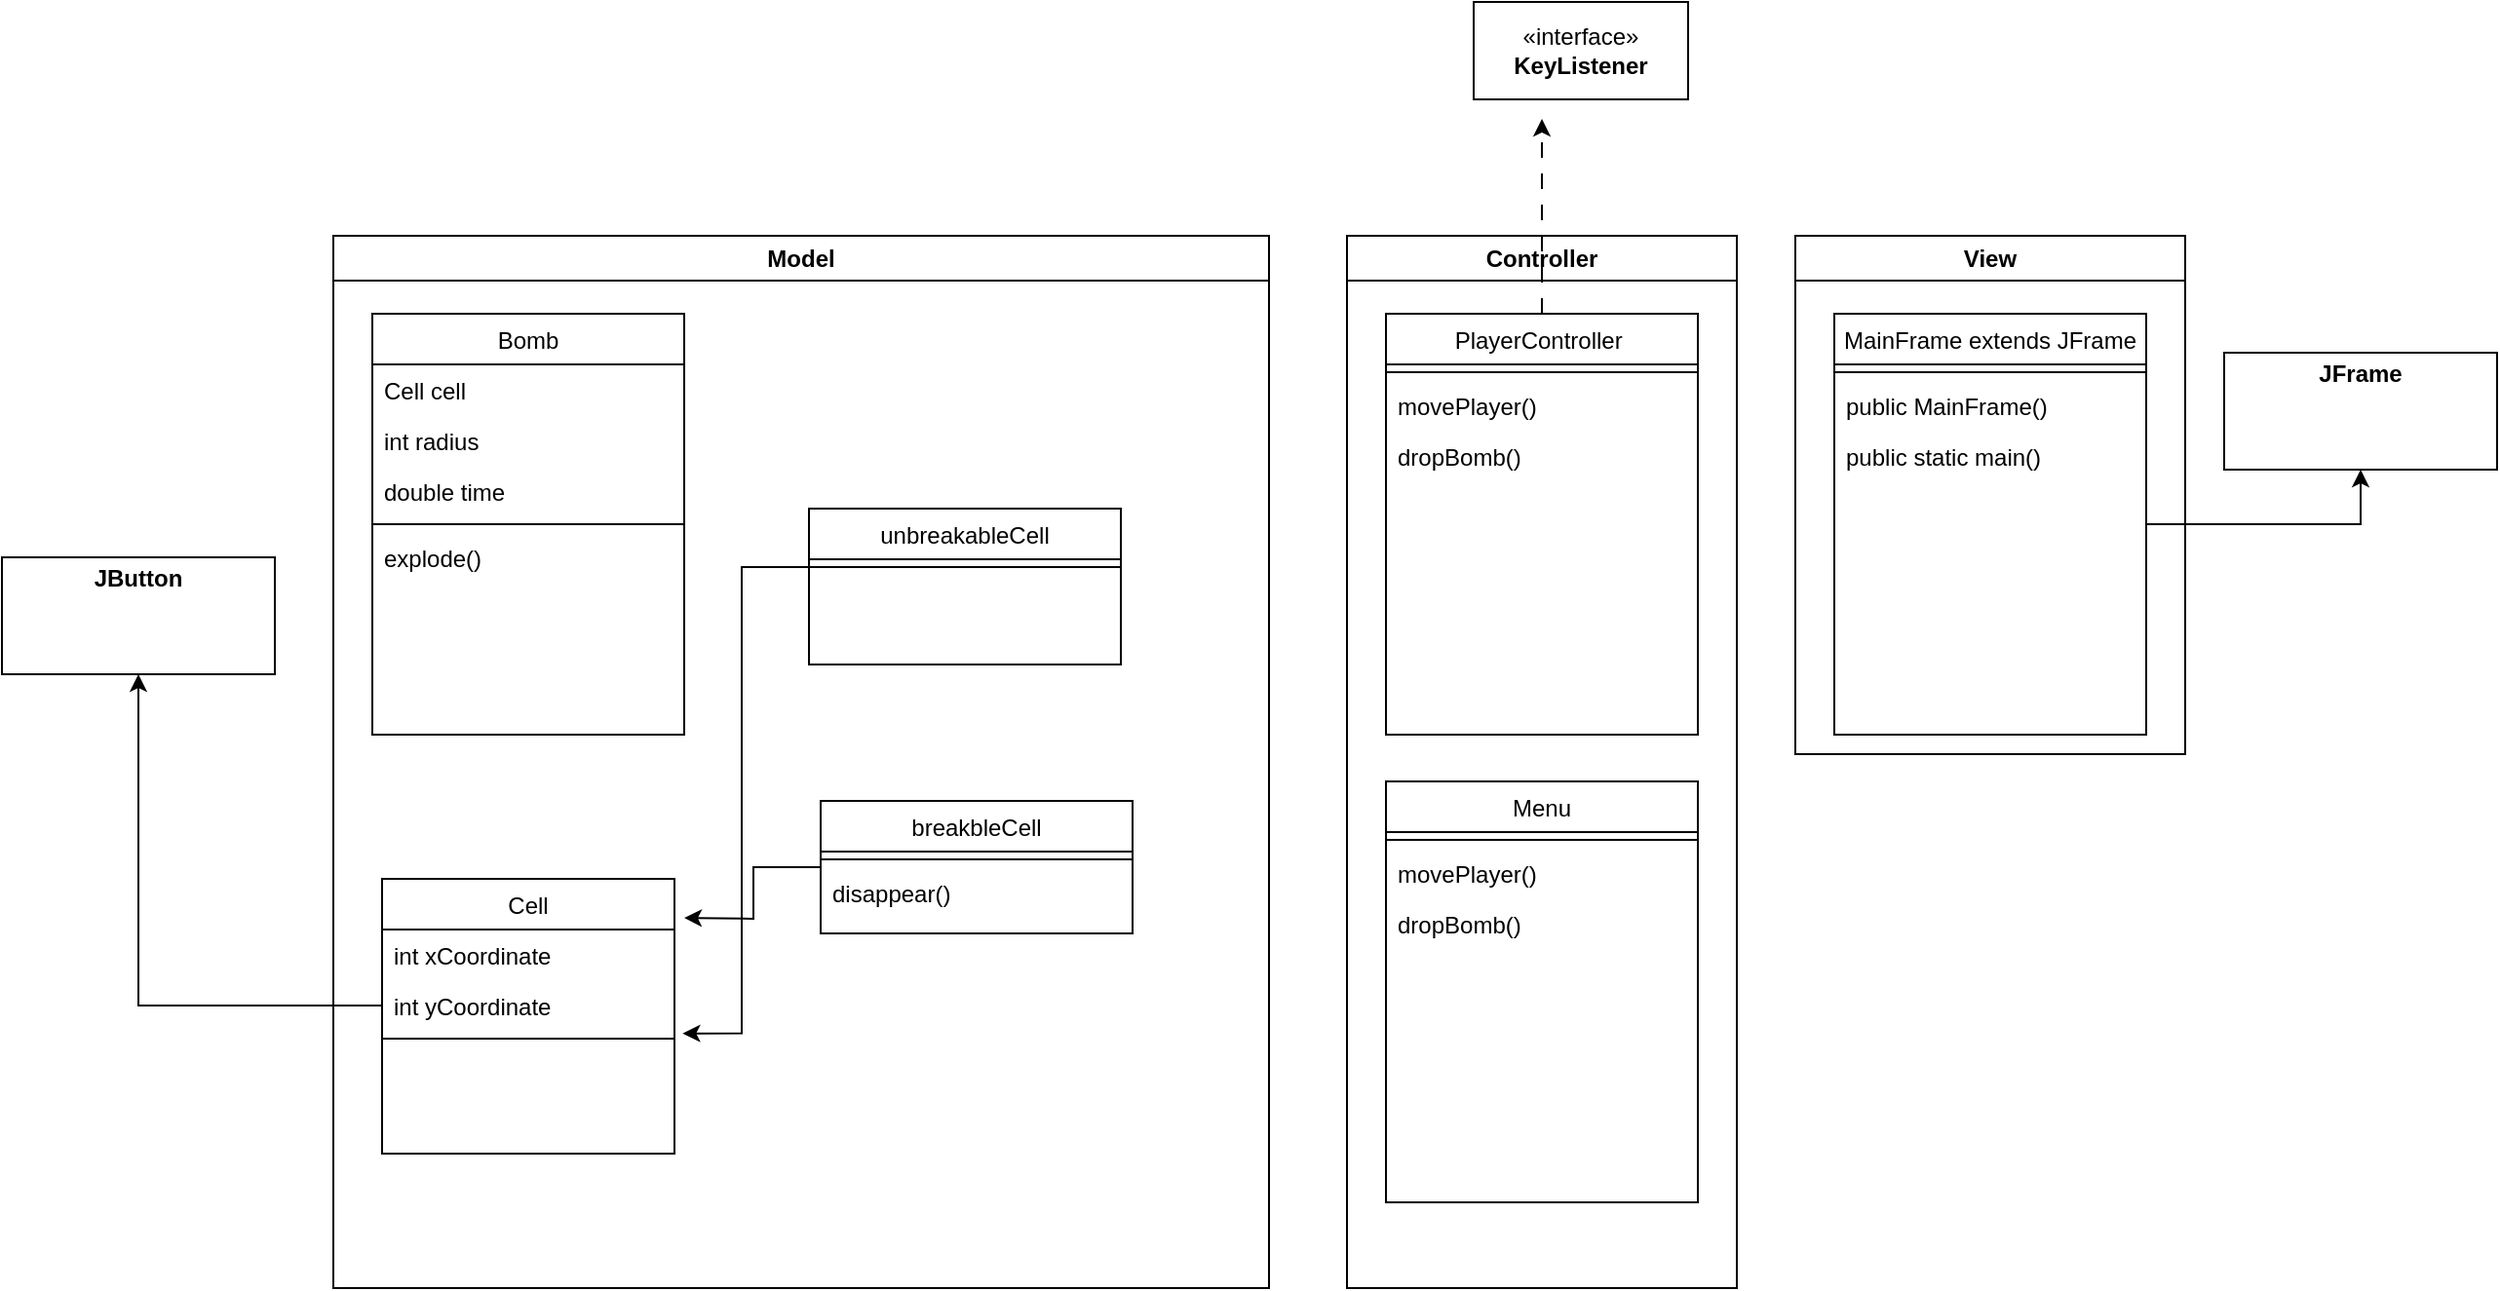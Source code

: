 <mxfile version="24.4.13" type="onedrive">
  <diagram id="C5RBs43oDa-KdzZeNtuy" name="Page-1">
    <mxGraphModel grid="1" page="1" gridSize="10" guides="1" tooltips="1" connect="1" arrows="1" fold="1" pageScale="1" pageWidth="827" pageHeight="1169" math="0" shadow="0">
      <root>
        <mxCell id="WIyWlLk6GJQsqaUBKTNV-0" />
        <mxCell id="WIyWlLk6GJQsqaUBKTNV-1" parent="WIyWlLk6GJQsqaUBKTNV-0" />
        <mxCell id="SvHluJgoHoBo37kigCSk-29" value="Model" style="swimlane;whiteSpace=wrap;html=1;" vertex="1" parent="WIyWlLk6GJQsqaUBKTNV-1">
          <mxGeometry x="90" y="360" width="480" height="540" as="geometry" />
        </mxCell>
        <mxCell id="JDhvidMM-WUfy91cAQVG-0" value="Cell" style="swimlane;fontStyle=0;align=center;verticalAlign=top;childLayout=stackLayout;horizontal=1;startSize=26;horizontalStack=0;resizeParent=1;resizeLast=0;collapsible=1;marginBottom=0;rounded=0;shadow=0;strokeWidth=1;" vertex="1" parent="SvHluJgoHoBo37kigCSk-29">
          <mxGeometry x="25" y="330" width="150" height="141" as="geometry">
            <mxRectangle x="350" y="70" width="160" height="26" as="alternateBounds" />
          </mxGeometry>
        </mxCell>
        <mxCell id="JDhvidMM-WUfy91cAQVG-1" value="int xCoordinate" style="text;align=left;verticalAlign=top;spacingLeft=4;spacingRight=4;overflow=hidden;rotatable=0;points=[[0,0.5],[1,0.5]];portConstraint=eastwest;" vertex="1" parent="JDhvidMM-WUfy91cAQVG-0">
          <mxGeometry y="26" width="150" height="26" as="geometry" />
        </mxCell>
        <mxCell id="JDhvidMM-WUfy91cAQVG-2" value="int yCoordinate" style="text;align=left;verticalAlign=top;spacingLeft=4;spacingRight=4;overflow=hidden;rotatable=0;points=[[0,0.5],[1,0.5]];portConstraint=eastwest;rounded=0;shadow=0;html=0;" vertex="1" parent="JDhvidMM-WUfy91cAQVG-0">
          <mxGeometry y="52" width="150" height="26" as="geometry" />
        </mxCell>
        <mxCell id="JDhvidMM-WUfy91cAQVG-6" value="" style="line;html=1;strokeWidth=1;align=left;verticalAlign=middle;spacingTop=-1;spacingLeft=3;spacingRight=3;rotatable=0;labelPosition=right;points=[];portConstraint=eastwest;" vertex="1" parent="JDhvidMM-WUfy91cAQVG-0">
          <mxGeometry y="78" width="150" height="8" as="geometry" />
        </mxCell>
        <mxCell id="SvHluJgoHoBo37kigCSk-0" value="unbreakableCell" style="swimlane;fontStyle=0;align=center;verticalAlign=top;childLayout=stackLayout;horizontal=1;startSize=26;horizontalStack=0;resizeParent=1;resizeLast=0;collapsible=1;marginBottom=0;rounded=0;shadow=0;strokeWidth=1;" vertex="1" parent="SvHluJgoHoBo37kigCSk-29">
          <mxGeometry x="244" y="140" width="160" height="80" as="geometry">
            <mxRectangle x="350" y="70" width="160" height="26" as="alternateBounds" />
          </mxGeometry>
        </mxCell>
        <mxCell id="SvHluJgoHoBo37kigCSk-4" value="" style="line;html=1;strokeWidth=1;align=left;verticalAlign=middle;spacingTop=-1;spacingLeft=3;spacingRight=3;rotatable=0;labelPosition=right;points=[];portConstraint=eastwest;" vertex="1" parent="SvHluJgoHoBo37kigCSk-0">
          <mxGeometry y="26" width="160" height="8" as="geometry" />
        </mxCell>
        <mxCell id="SvHluJgoHoBo37kigCSk-47" style="edgeStyle=orthogonalEdgeStyle;rounded=0;orthogonalLoop=1;jettySize=auto;html=1;" edge="1" parent="SvHluJgoHoBo37kigCSk-29" source="SvHluJgoHoBo37kigCSk-7">
          <mxGeometry relative="1" as="geometry">
            <mxPoint x="180" y="350" as="targetPoint" />
          </mxGeometry>
        </mxCell>
        <mxCell id="SvHluJgoHoBo37kigCSk-7" value="breakbleCell" style="swimlane;fontStyle=0;align=center;verticalAlign=top;childLayout=stackLayout;horizontal=1;startSize=26;horizontalStack=0;resizeParent=1;resizeLast=0;collapsible=1;marginBottom=0;rounded=0;shadow=0;strokeWidth=1;" vertex="1" parent="SvHluJgoHoBo37kigCSk-29">
          <mxGeometry x="250" y="290" width="160" height="68" as="geometry">
            <mxRectangle x="350" y="70" width="160" height="26" as="alternateBounds" />
          </mxGeometry>
        </mxCell>
        <mxCell id="SvHluJgoHoBo37kigCSk-8" value="" style="line;html=1;strokeWidth=1;align=left;verticalAlign=middle;spacingTop=-1;spacingLeft=3;spacingRight=3;rotatable=0;labelPosition=right;points=[];portConstraint=eastwest;" vertex="1" parent="SvHluJgoHoBo37kigCSk-7">
          <mxGeometry y="26" width="160" height="8" as="geometry" />
        </mxCell>
        <mxCell id="SvHluJgoHoBo37kigCSk-12" value="disappear()" style="text;align=left;verticalAlign=top;spacingLeft=4;spacingRight=4;overflow=hidden;rotatable=0;points=[[0,0.5],[1,0.5]];portConstraint=eastwest;rounded=0;shadow=0;html=0;" vertex="1" parent="SvHluJgoHoBo37kigCSk-7">
          <mxGeometry y="34" width="160" height="26" as="geometry" />
        </mxCell>
        <mxCell id="zkfFHV4jXpPFQw0GAbJ--17" value="Bomb" style="swimlane;fontStyle=0;align=center;verticalAlign=top;childLayout=stackLayout;horizontal=1;startSize=26;horizontalStack=0;resizeParent=1;resizeLast=0;collapsible=1;marginBottom=0;rounded=0;shadow=0;strokeWidth=1;" vertex="1" parent="SvHluJgoHoBo37kigCSk-29">
          <mxGeometry x="20" y="40" width="160" height="216" as="geometry">
            <mxRectangle x="550" y="140" width="160" height="26" as="alternateBounds" />
          </mxGeometry>
        </mxCell>
        <mxCell id="zkfFHV4jXpPFQw0GAbJ--18" value="Cell cell" style="text;align=left;verticalAlign=top;spacingLeft=4;spacingRight=4;overflow=hidden;rotatable=0;points=[[0,0.5],[1,0.5]];portConstraint=eastwest;" vertex="1" parent="zkfFHV4jXpPFQw0GAbJ--17">
          <mxGeometry y="26" width="160" height="26" as="geometry" />
        </mxCell>
        <mxCell id="SvHluJgoHoBo37kigCSk-11" value="int radius" style="text;align=left;verticalAlign=top;spacingLeft=4;spacingRight=4;overflow=hidden;rotatable=0;points=[[0,0.5],[1,0.5]];portConstraint=eastwest;rounded=0;shadow=0;html=0;" vertex="1" parent="zkfFHV4jXpPFQw0GAbJ--17">
          <mxGeometry y="52" width="160" height="26" as="geometry" />
        </mxCell>
        <mxCell id="zkfFHV4jXpPFQw0GAbJ--20" value="double time" style="text;align=left;verticalAlign=top;spacingLeft=4;spacingRight=4;overflow=hidden;rotatable=0;points=[[0,0.5],[1,0.5]];portConstraint=eastwest;rounded=0;shadow=0;html=0;" vertex="1" parent="zkfFHV4jXpPFQw0GAbJ--17">
          <mxGeometry y="78" width="160" height="26" as="geometry" />
        </mxCell>
        <mxCell id="zkfFHV4jXpPFQw0GAbJ--23" value="" style="line;html=1;strokeWidth=1;align=left;verticalAlign=middle;spacingTop=-1;spacingLeft=3;spacingRight=3;rotatable=0;labelPosition=right;points=[];portConstraint=eastwest;" vertex="1" parent="zkfFHV4jXpPFQw0GAbJ--17">
          <mxGeometry y="104" width="160" height="8" as="geometry" />
        </mxCell>
        <mxCell id="SvHluJgoHoBo37kigCSk-13" value="explode()" style="text;align=left;verticalAlign=top;spacingLeft=4;spacingRight=4;overflow=hidden;rotatable=0;points=[[0,0.5],[1,0.5]];portConstraint=eastwest;rounded=0;shadow=0;html=0;" vertex="1" parent="zkfFHV4jXpPFQw0GAbJ--17">
          <mxGeometry y="112" width="160" height="26" as="geometry" />
        </mxCell>
        <mxCell id="SvHluJgoHoBo37kigCSk-46" style="edgeStyle=orthogonalEdgeStyle;rounded=0;orthogonalLoop=1;jettySize=auto;html=1;entryX=1.028;entryY=1.051;entryDx=0;entryDy=0;entryPerimeter=0;" edge="1" parent="SvHluJgoHoBo37kigCSk-29" source="SvHluJgoHoBo37kigCSk-4" target="JDhvidMM-WUfy91cAQVG-2">
          <mxGeometry relative="1" as="geometry" />
        </mxCell>
        <mxCell id="SvHluJgoHoBo37kigCSk-30" value="View" style="swimlane;whiteSpace=wrap;html=1;" vertex="1" parent="WIyWlLk6GJQsqaUBKTNV-1">
          <mxGeometry x="840" y="360" width="200" height="266" as="geometry" />
        </mxCell>
        <mxCell id="SvHluJgoHoBo37kigCSk-16" value="MainFrame extends JFrame" style="swimlane;fontStyle=0;align=center;verticalAlign=top;childLayout=stackLayout;horizontal=1;startSize=26;horizontalStack=0;resizeParent=1;resizeLast=0;collapsible=1;marginBottom=0;rounded=0;shadow=0;strokeWidth=1;" vertex="1" parent="SvHluJgoHoBo37kigCSk-30">
          <mxGeometry x="20" y="40" width="160" height="216" as="geometry">
            <mxRectangle x="550" y="140" width="160" height="26" as="alternateBounds" />
          </mxGeometry>
        </mxCell>
        <mxCell id="SvHluJgoHoBo37kigCSk-20" value="" style="line;html=1;strokeWidth=1;align=left;verticalAlign=middle;spacingTop=-1;spacingLeft=3;spacingRight=3;rotatable=0;labelPosition=right;points=[];portConstraint=eastwest;" vertex="1" parent="SvHluJgoHoBo37kigCSk-16">
          <mxGeometry y="26" width="160" height="8" as="geometry" />
        </mxCell>
        <mxCell id="SvHluJgoHoBo37kigCSk-22" value="public MainFrame()" style="text;align=left;verticalAlign=top;spacingLeft=4;spacingRight=4;overflow=hidden;rotatable=0;points=[[0,0.5],[1,0.5]];portConstraint=eastwest;rounded=0;shadow=0;html=0;" vertex="1" parent="SvHluJgoHoBo37kigCSk-16">
          <mxGeometry y="34" width="160" height="26" as="geometry" />
        </mxCell>
        <mxCell id="SvHluJgoHoBo37kigCSk-23" value="public static main()" style="text;align=left;verticalAlign=top;spacingLeft=4;spacingRight=4;overflow=hidden;rotatable=0;points=[[0,0.5],[1,0.5]];portConstraint=eastwest;rounded=0;shadow=0;html=0;" vertex="1" parent="SvHluJgoHoBo37kigCSk-16">
          <mxGeometry y="60" width="160" height="26" as="geometry" />
        </mxCell>
        <mxCell id="SvHluJgoHoBo37kigCSk-31" value="Controller" style="swimlane;whiteSpace=wrap;html=1;" vertex="1" parent="WIyWlLk6GJQsqaUBKTNV-1">
          <mxGeometry x="610" y="360" width="200" height="540" as="geometry" />
        </mxCell>
        <mxCell id="SvHluJgoHoBo37kigCSk-50" style="edgeStyle=orthogonalEdgeStyle;rounded=0;orthogonalLoop=1;jettySize=auto;html=1;dashed=1;dashPattern=8 8;" edge="1" parent="SvHluJgoHoBo37kigCSk-31" source="SvHluJgoHoBo37kigCSk-33">
          <mxGeometry relative="1" as="geometry">
            <mxPoint x="100" y="-60" as="targetPoint" />
          </mxGeometry>
        </mxCell>
        <mxCell id="SvHluJgoHoBo37kigCSk-33" value="PlayerController " style="swimlane;fontStyle=0;align=center;verticalAlign=top;childLayout=stackLayout;horizontal=1;startSize=26;horizontalStack=0;resizeParent=1;resizeLast=0;collapsible=1;marginBottom=0;rounded=0;shadow=0;strokeWidth=1;" vertex="1" parent="SvHluJgoHoBo37kigCSk-31">
          <mxGeometry x="20" y="40" width="160" height="216" as="geometry">
            <mxRectangle x="550" y="140" width="160" height="26" as="alternateBounds" />
          </mxGeometry>
        </mxCell>
        <mxCell id="SvHluJgoHoBo37kigCSk-37" value="" style="line;html=1;strokeWidth=1;align=left;verticalAlign=middle;spacingTop=-1;spacingLeft=3;spacingRight=3;rotatable=0;labelPosition=right;points=[];portConstraint=eastwest;" vertex="1" parent="SvHluJgoHoBo37kigCSk-33">
          <mxGeometry y="26" width="160" height="8" as="geometry" />
        </mxCell>
        <mxCell id="SvHluJgoHoBo37kigCSk-53" value="movePlayer()" style="text;align=left;verticalAlign=top;spacingLeft=4;spacingRight=4;overflow=hidden;rotatable=0;points=[[0,0.5],[1,0.5]];portConstraint=eastwest;rounded=0;shadow=0;html=0;" vertex="1" parent="SvHluJgoHoBo37kigCSk-33">
          <mxGeometry y="34" width="160" height="26" as="geometry" />
        </mxCell>
        <mxCell id="SvHluJgoHoBo37kigCSk-54" value="dropBomb()" style="text;align=left;verticalAlign=top;spacingLeft=4;spacingRight=4;overflow=hidden;rotatable=0;points=[[0,0.5],[1,0.5]];portConstraint=eastwest;rounded=0;shadow=0;html=0;" vertex="1" parent="SvHluJgoHoBo37kigCSk-33">
          <mxGeometry y="60" width="160" height="26" as="geometry" />
        </mxCell>
        <mxCell id="SvHluJgoHoBo37kigCSk-55" value="Menu" style="swimlane;fontStyle=0;align=center;verticalAlign=top;childLayout=stackLayout;horizontal=1;startSize=26;horizontalStack=0;resizeParent=1;resizeLast=0;collapsible=1;marginBottom=0;rounded=0;shadow=0;strokeWidth=1;" vertex="1" parent="SvHluJgoHoBo37kigCSk-31">
          <mxGeometry x="20" y="280" width="160" height="216" as="geometry">
            <mxRectangle x="550" y="140" width="160" height="26" as="alternateBounds" />
          </mxGeometry>
        </mxCell>
        <mxCell id="SvHluJgoHoBo37kigCSk-56" value="" style="line;html=1;strokeWidth=1;align=left;verticalAlign=middle;spacingTop=-1;spacingLeft=3;spacingRight=3;rotatable=0;labelPosition=right;points=[];portConstraint=eastwest;" vertex="1" parent="SvHluJgoHoBo37kigCSk-55">
          <mxGeometry y="26" width="160" height="8" as="geometry" />
        </mxCell>
        <mxCell id="SvHluJgoHoBo37kigCSk-57" value="movePlayer()" style="text;align=left;verticalAlign=top;spacingLeft=4;spacingRight=4;overflow=hidden;rotatable=0;points=[[0,0.5],[1,0.5]];portConstraint=eastwest;rounded=0;shadow=0;html=0;" vertex="1" parent="SvHluJgoHoBo37kigCSk-55">
          <mxGeometry y="34" width="160" height="26" as="geometry" />
        </mxCell>
        <mxCell id="SvHluJgoHoBo37kigCSk-58" value="dropBomb()" style="text;align=left;verticalAlign=top;spacingLeft=4;spacingRight=4;overflow=hidden;rotatable=0;points=[[0,0.5],[1,0.5]];portConstraint=eastwest;rounded=0;shadow=0;html=0;" vertex="1" parent="SvHluJgoHoBo37kigCSk-55">
          <mxGeometry y="60" width="160" height="26" as="geometry" />
        </mxCell>
        <mxCell id="SvHluJgoHoBo37kigCSk-40" value="&lt;p style=&quot;margin:0px;margin-top:4px;text-align:center;&quot;&gt;&lt;b&gt;JButton&lt;/b&gt;&lt;/p&gt;" style="verticalAlign=top;align=left;overflow=fill;html=1;whiteSpace=wrap;" vertex="1" parent="WIyWlLk6GJQsqaUBKTNV-1">
          <mxGeometry x="-80" y="525" width="140" height="60" as="geometry" />
        </mxCell>
        <mxCell id="SvHluJgoHoBo37kigCSk-42" style="edgeStyle=orthogonalEdgeStyle;rounded=0;orthogonalLoop=1;jettySize=auto;html=1;" edge="1" parent="WIyWlLk6GJQsqaUBKTNV-1" source="JDhvidMM-WUfy91cAQVG-2" target="SvHluJgoHoBo37kigCSk-40">
          <mxGeometry relative="1" as="geometry" />
        </mxCell>
        <mxCell id="SvHluJgoHoBo37kigCSk-48" value="«interface»&lt;br&gt;&lt;b&gt;KeyListener&lt;/b&gt;" style="html=1;whiteSpace=wrap;" vertex="1" parent="WIyWlLk6GJQsqaUBKTNV-1">
          <mxGeometry x="675" y="240" width="110" height="50" as="geometry" />
        </mxCell>
        <mxCell id="SvHluJgoHoBo37kigCSk-51" value="&lt;p style=&quot;margin:0px;margin-top:4px;text-align:center;&quot;&gt;&lt;b&gt;JFrame&lt;/b&gt;&lt;/p&gt;" style="verticalAlign=top;align=left;overflow=fill;html=1;whiteSpace=wrap;" vertex="1" parent="WIyWlLk6GJQsqaUBKTNV-1">
          <mxGeometry x="1060" y="420" width="140" height="60" as="geometry" />
        </mxCell>
        <mxCell id="SvHluJgoHoBo37kigCSk-52" style="edgeStyle=orthogonalEdgeStyle;rounded=0;orthogonalLoop=1;jettySize=auto;html=1;entryX=0.5;entryY=1;entryDx=0;entryDy=0;" edge="1" parent="WIyWlLk6GJQsqaUBKTNV-1" source="SvHluJgoHoBo37kigCSk-16" target="SvHluJgoHoBo37kigCSk-51">
          <mxGeometry relative="1" as="geometry" />
        </mxCell>
      </root>
    </mxGraphModel>
  </diagram>
</mxfile>
